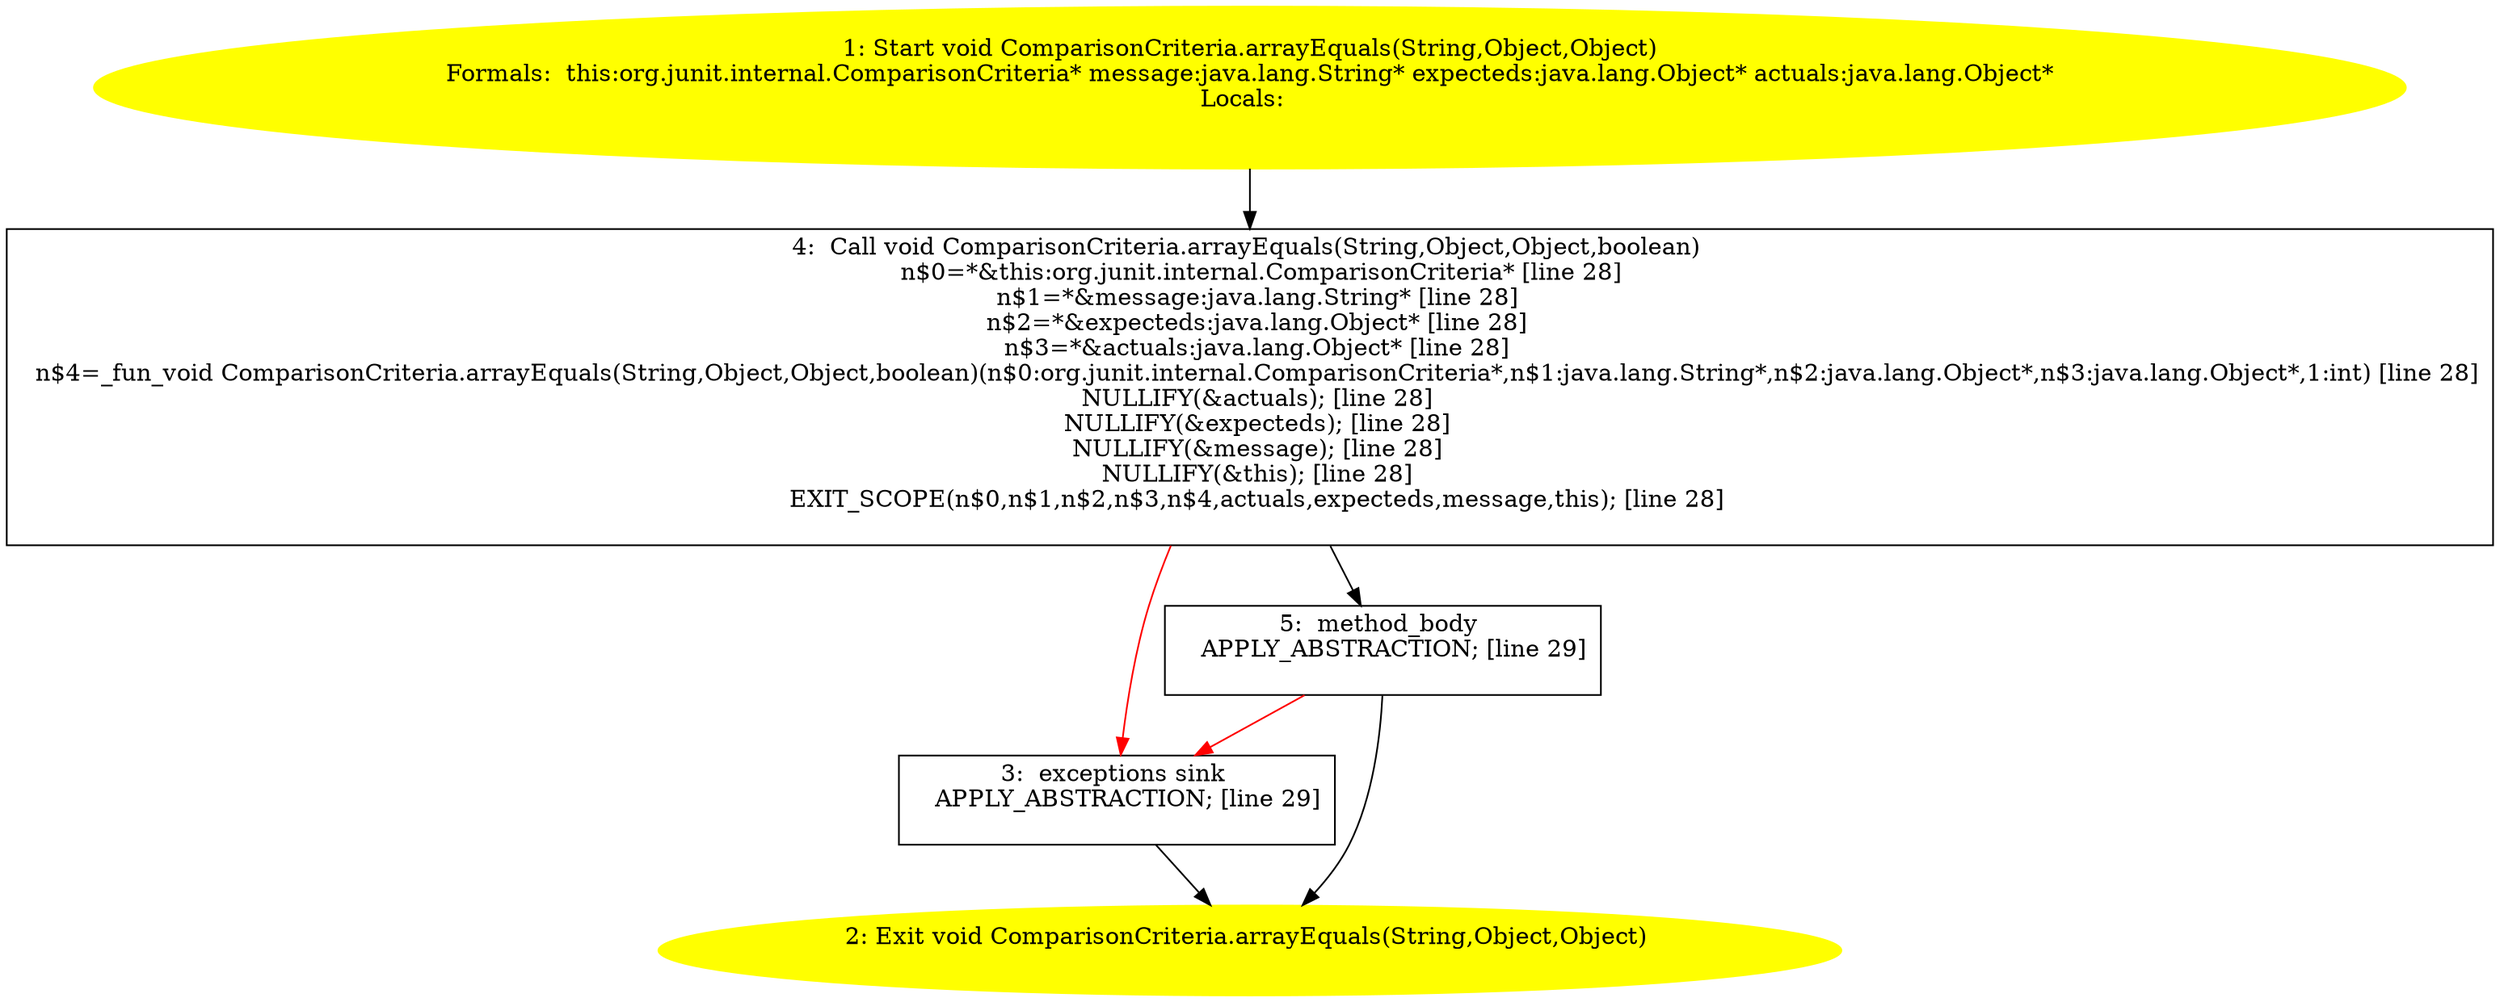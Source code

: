 /* @generated */
digraph cfg {
"org.junit.internal.ComparisonCriteria.arrayEquals(java.lang.String,java.lang.Object,java.lang.Object.4bedd49af9c1c69acf055e066a8aa611_1" [label="1: Start void ComparisonCriteria.arrayEquals(String,Object,Object)\nFormals:  this:org.junit.internal.ComparisonCriteria* message:java.lang.String* expecteds:java.lang.Object* actuals:java.lang.Object*\nLocals:  \n  " color=yellow style=filled]
	

	 "org.junit.internal.ComparisonCriteria.arrayEquals(java.lang.String,java.lang.Object,java.lang.Object.4bedd49af9c1c69acf055e066a8aa611_1" -> "org.junit.internal.ComparisonCriteria.arrayEquals(java.lang.String,java.lang.Object,java.lang.Object.4bedd49af9c1c69acf055e066a8aa611_4" ;
"org.junit.internal.ComparisonCriteria.arrayEquals(java.lang.String,java.lang.Object,java.lang.Object.4bedd49af9c1c69acf055e066a8aa611_2" [label="2: Exit void ComparisonCriteria.arrayEquals(String,Object,Object) \n  " color=yellow style=filled]
	

"org.junit.internal.ComparisonCriteria.arrayEquals(java.lang.String,java.lang.Object,java.lang.Object.4bedd49af9c1c69acf055e066a8aa611_3" [label="3:  exceptions sink \n   APPLY_ABSTRACTION; [line 29]\n " shape="box"]
	

	 "org.junit.internal.ComparisonCriteria.arrayEquals(java.lang.String,java.lang.Object,java.lang.Object.4bedd49af9c1c69acf055e066a8aa611_3" -> "org.junit.internal.ComparisonCriteria.arrayEquals(java.lang.String,java.lang.Object,java.lang.Object.4bedd49af9c1c69acf055e066a8aa611_2" ;
"org.junit.internal.ComparisonCriteria.arrayEquals(java.lang.String,java.lang.Object,java.lang.Object.4bedd49af9c1c69acf055e066a8aa611_4" [label="4:  Call void ComparisonCriteria.arrayEquals(String,Object,Object,boolean) \n   n$0=*&this:org.junit.internal.ComparisonCriteria* [line 28]\n  n$1=*&message:java.lang.String* [line 28]\n  n$2=*&expecteds:java.lang.Object* [line 28]\n  n$3=*&actuals:java.lang.Object* [line 28]\n  n$4=_fun_void ComparisonCriteria.arrayEquals(String,Object,Object,boolean)(n$0:org.junit.internal.ComparisonCriteria*,n$1:java.lang.String*,n$2:java.lang.Object*,n$3:java.lang.Object*,1:int) [line 28]\n  NULLIFY(&actuals); [line 28]\n  NULLIFY(&expecteds); [line 28]\n  NULLIFY(&message); [line 28]\n  NULLIFY(&this); [line 28]\n  EXIT_SCOPE(n$0,n$1,n$2,n$3,n$4,actuals,expecteds,message,this); [line 28]\n " shape="box"]
	

	 "org.junit.internal.ComparisonCriteria.arrayEquals(java.lang.String,java.lang.Object,java.lang.Object.4bedd49af9c1c69acf055e066a8aa611_4" -> "org.junit.internal.ComparisonCriteria.arrayEquals(java.lang.String,java.lang.Object,java.lang.Object.4bedd49af9c1c69acf055e066a8aa611_5" ;
	 "org.junit.internal.ComparisonCriteria.arrayEquals(java.lang.String,java.lang.Object,java.lang.Object.4bedd49af9c1c69acf055e066a8aa611_4" -> "org.junit.internal.ComparisonCriteria.arrayEquals(java.lang.String,java.lang.Object,java.lang.Object.4bedd49af9c1c69acf055e066a8aa611_3" [color="red" ];
"org.junit.internal.ComparisonCriteria.arrayEquals(java.lang.String,java.lang.Object,java.lang.Object.4bedd49af9c1c69acf055e066a8aa611_5" [label="5:  method_body \n   APPLY_ABSTRACTION; [line 29]\n " shape="box"]
	

	 "org.junit.internal.ComparisonCriteria.arrayEquals(java.lang.String,java.lang.Object,java.lang.Object.4bedd49af9c1c69acf055e066a8aa611_5" -> "org.junit.internal.ComparisonCriteria.arrayEquals(java.lang.String,java.lang.Object,java.lang.Object.4bedd49af9c1c69acf055e066a8aa611_2" ;
	 "org.junit.internal.ComparisonCriteria.arrayEquals(java.lang.String,java.lang.Object,java.lang.Object.4bedd49af9c1c69acf055e066a8aa611_5" -> "org.junit.internal.ComparisonCriteria.arrayEquals(java.lang.String,java.lang.Object,java.lang.Object.4bedd49af9c1c69acf055e066a8aa611_3" [color="red" ];
}
